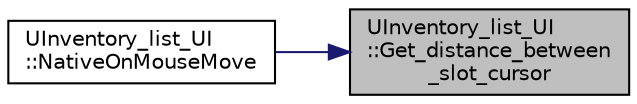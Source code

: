 digraph "UInventory_list_UI::Get_distance_between_slot_cursor"
{
 // LATEX_PDF_SIZE
  edge [fontname="Helvetica",fontsize="10",labelfontname="Helvetica",labelfontsize="10"];
  node [fontname="Helvetica",fontsize="10",shape=record];
  rankdir="RL";
  Node1 [label="UInventory_list_UI\l::Get_distance_between\l_slot_cursor",height=0.2,width=0.4,color="black", fillcolor="grey75", style="filled", fontcolor="black",tooltip="슬롯과 마우스간 뷰포트 기준 거리값을 구함"];
  Node1 -> Node2 [dir="back",color="midnightblue",fontsize="10",style="solid",fontname="Helvetica"];
  Node2 [label="UInventory_list_UI\l::NativeOnMouseMove",height=0.2,width=0.4,color="black", fillcolor="white", style="filled",URL="$class_u_inventory__list___u_i.html#a900d3ef10198c1b2811e6abc10d540a7",tooltip="마우스 움직일 시 선택 이미지 값에 따라 숨김"];
}
